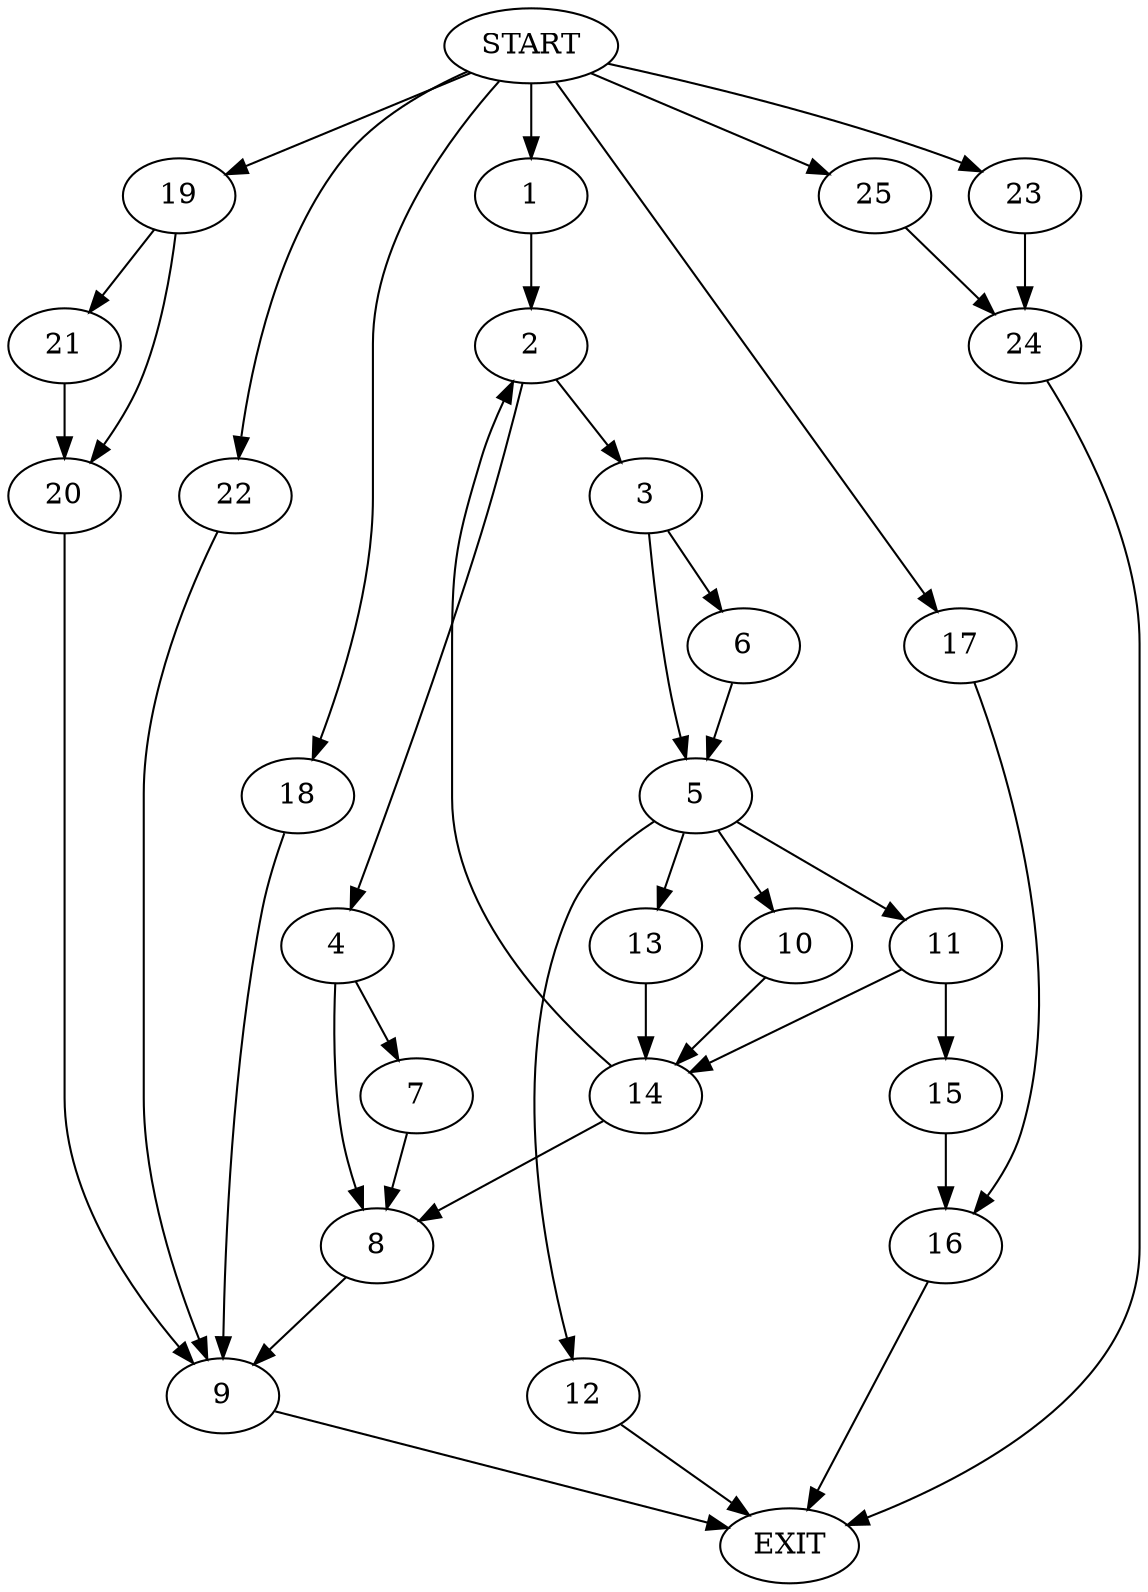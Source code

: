 digraph {
0 [label="START"]
26 [label="EXIT"]
0 -> 1
1 -> 2
2 -> 3
2 -> 4
3 -> 5
3 -> 6
4 -> 7
4 -> 8
7 -> 8
8 -> 9
6 -> 5
5 -> 10
5 -> 11
5 -> 12
5 -> 13
10 -> 14
13 -> 14
11 -> 14
11 -> 15
12 -> 26
15 -> 16
14 -> 2
14 -> 8
16 -> 26
0 -> 17
17 -> 16
9 -> 26
0 -> 18
18 -> 9
0 -> 19
19 -> 20
19 -> 21
21 -> 20
20 -> 9
0 -> 22
22 -> 9
0 -> 23
23 -> 24
24 -> 26
0 -> 25
25 -> 24
}
